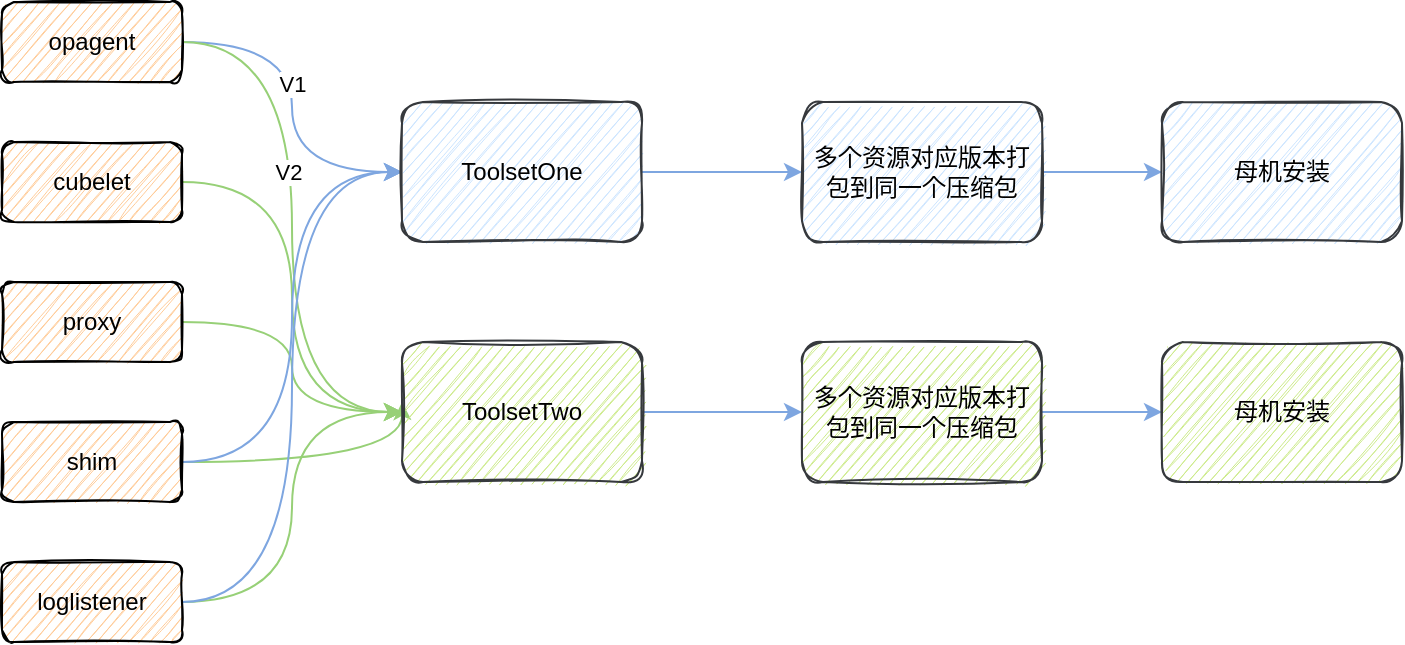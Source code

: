 <mxfile version="20.2.7" type="github">
  <diagram id="yWVn-rEfwjv9OvYtw4yc" name="第 1 页">
    <mxGraphModel dx="1426" dy="769" grid="1" gridSize="10" guides="1" tooltips="1" connect="1" arrows="1" fold="1" page="1" pageScale="1" pageWidth="827" pageHeight="1169" math="0" shadow="0">
      <root>
        <mxCell id="0" />
        <mxCell id="1" parent="0" />
        <mxCell id="pXWbJLQjwO5KQmK5qRDa-10" style="edgeStyle=orthogonalEdgeStyle;rounded=0;orthogonalLoop=1;jettySize=auto;html=1;entryX=0;entryY=0.5;entryDx=0;entryDy=0;curved=1;fillColor=#cce5ff;strokeColor=#7EA6E0;" edge="1" parent="1" source="pXWbJLQjwO5KQmK5qRDa-1" target="pXWbJLQjwO5KQmK5qRDa-6">
          <mxGeometry relative="1" as="geometry" />
        </mxCell>
        <mxCell id="pXWbJLQjwO5KQmK5qRDa-11" value="V1" style="edgeLabel;html=1;align=center;verticalAlign=middle;resizable=0;points=[];" vertex="1" connectable="0" parent="pXWbJLQjwO5KQmK5qRDa-10">
          <mxGeometry x="-0.149" relative="1" as="geometry">
            <mxPoint y="1" as="offset" />
          </mxGeometry>
        </mxCell>
        <mxCell id="pXWbJLQjwO5KQmK5qRDa-12" style="edgeStyle=orthogonalEdgeStyle;curved=1;rounded=0;orthogonalLoop=1;jettySize=auto;html=1;entryX=0;entryY=0.5;entryDx=0;entryDy=0;strokeColor=#97D077;" edge="1" parent="1" source="pXWbJLQjwO5KQmK5qRDa-1" target="pXWbJLQjwO5KQmK5qRDa-7">
          <mxGeometry relative="1" as="geometry" />
        </mxCell>
        <mxCell id="pXWbJLQjwO5KQmK5qRDa-13" value="V2" style="edgeLabel;html=1;align=center;verticalAlign=middle;resizable=0;points=[];" vertex="1" connectable="0" parent="pXWbJLQjwO5KQmK5qRDa-12">
          <mxGeometry x="-0.19" y="-2" relative="1" as="geometry">
            <mxPoint as="offset" />
          </mxGeometry>
        </mxCell>
        <mxCell id="pXWbJLQjwO5KQmK5qRDa-1" value="opagent" style="rounded=1;whiteSpace=wrap;html=1;fillColor=#ffcc99;strokeColor=default;sketch=1;glass=0;" vertex="1" parent="1">
          <mxGeometry x="110" y="160" width="90" height="40" as="geometry" />
        </mxCell>
        <mxCell id="pXWbJLQjwO5KQmK5qRDa-14" style="edgeStyle=orthogonalEdgeStyle;curved=1;rounded=0;orthogonalLoop=1;jettySize=auto;html=1;entryX=0;entryY=0.5;entryDx=0;entryDy=0;strokeColor=#97D077;" edge="1" parent="1" source="pXWbJLQjwO5KQmK5qRDa-2" target="pXWbJLQjwO5KQmK5qRDa-7">
          <mxGeometry relative="1" as="geometry" />
        </mxCell>
        <mxCell id="pXWbJLQjwO5KQmK5qRDa-2" value="cubelet" style="rounded=1;whiteSpace=wrap;html=1;fillColor=#ffcc99;strokeColor=default;sketch=1;glass=0;" vertex="1" parent="1">
          <mxGeometry x="110" y="230" width="90" height="40" as="geometry" />
        </mxCell>
        <mxCell id="pXWbJLQjwO5KQmK5qRDa-15" style="edgeStyle=orthogonalEdgeStyle;curved=1;rounded=0;orthogonalLoop=1;jettySize=auto;html=1;entryX=0;entryY=0.5;entryDx=0;entryDy=0;strokeColor=#97D077;" edge="1" parent="1" source="pXWbJLQjwO5KQmK5qRDa-3" target="pXWbJLQjwO5KQmK5qRDa-7">
          <mxGeometry relative="1" as="geometry" />
        </mxCell>
        <mxCell id="pXWbJLQjwO5KQmK5qRDa-3" value="proxy" style="rounded=1;whiteSpace=wrap;html=1;fillColor=#ffcc99;strokeColor=default;sketch=1;glass=0;" vertex="1" parent="1">
          <mxGeometry x="110" y="300" width="90" height="40" as="geometry" />
        </mxCell>
        <mxCell id="pXWbJLQjwO5KQmK5qRDa-16" style="edgeStyle=orthogonalEdgeStyle;curved=1;rounded=0;orthogonalLoop=1;jettySize=auto;html=1;strokeColor=#97D077;" edge="1" parent="1" source="pXWbJLQjwO5KQmK5qRDa-4">
          <mxGeometry relative="1" as="geometry">
            <mxPoint x="310" y="360" as="targetPoint" />
          </mxGeometry>
        </mxCell>
        <mxCell id="pXWbJLQjwO5KQmK5qRDa-17" style="edgeStyle=orthogonalEdgeStyle;curved=1;rounded=0;orthogonalLoop=1;jettySize=auto;html=1;entryX=0;entryY=0.5;entryDx=0;entryDy=0;strokeColor=#7EA6E0;" edge="1" parent="1" source="pXWbJLQjwO5KQmK5qRDa-4" target="pXWbJLQjwO5KQmK5qRDa-6">
          <mxGeometry relative="1" as="geometry" />
        </mxCell>
        <mxCell id="pXWbJLQjwO5KQmK5qRDa-4" value="shim" style="rounded=1;whiteSpace=wrap;html=1;fillColor=#ffcc99;strokeColor=default;sketch=1;glass=0;" vertex="1" parent="1">
          <mxGeometry x="110" y="370" width="90" height="40" as="geometry" />
        </mxCell>
        <mxCell id="pXWbJLQjwO5KQmK5qRDa-18" style="edgeStyle=orthogonalEdgeStyle;curved=1;rounded=0;orthogonalLoop=1;jettySize=auto;html=1;entryX=0;entryY=0.5;entryDx=0;entryDy=0;strokeColor=#97D077;" edge="1" parent="1" source="pXWbJLQjwO5KQmK5qRDa-5" target="pXWbJLQjwO5KQmK5qRDa-7">
          <mxGeometry relative="1" as="geometry" />
        </mxCell>
        <mxCell id="pXWbJLQjwO5KQmK5qRDa-19" style="edgeStyle=orthogonalEdgeStyle;curved=1;rounded=0;orthogonalLoop=1;jettySize=auto;html=1;entryX=0;entryY=0.5;entryDx=0;entryDy=0;strokeColor=#7EA6E0;" edge="1" parent="1" source="pXWbJLQjwO5KQmK5qRDa-5" target="pXWbJLQjwO5KQmK5qRDa-6">
          <mxGeometry relative="1" as="geometry" />
        </mxCell>
        <mxCell id="pXWbJLQjwO5KQmK5qRDa-5" value="loglistener" style="rounded=1;whiteSpace=wrap;html=1;fillColor=#ffcc99;strokeColor=default;sketch=1;glass=0;" vertex="1" parent="1">
          <mxGeometry x="110" y="440" width="90" height="40" as="geometry" />
        </mxCell>
        <mxCell id="pXWbJLQjwO5KQmK5qRDa-20" style="edgeStyle=orthogonalEdgeStyle;curved=1;rounded=0;orthogonalLoop=1;jettySize=auto;html=1;entryX=0;entryY=0.5;entryDx=0;entryDy=0;strokeColor=#7EA6E0;" edge="1" parent="1" source="pXWbJLQjwO5KQmK5qRDa-6" target="pXWbJLQjwO5KQmK5qRDa-8">
          <mxGeometry relative="1" as="geometry" />
        </mxCell>
        <mxCell id="pXWbJLQjwO5KQmK5qRDa-6" value="ToolsetOne" style="rounded=1;whiteSpace=wrap;html=1;fillColor=#cce5ff;strokeColor=#36393d;sketch=1;glass=0;" vertex="1" parent="1">
          <mxGeometry x="310" y="210" width="120" height="70" as="geometry" />
        </mxCell>
        <mxCell id="pXWbJLQjwO5KQmK5qRDa-21" style="edgeStyle=orthogonalEdgeStyle;curved=1;rounded=0;orthogonalLoop=1;jettySize=auto;html=1;strokeColor=#7EA6E0;" edge="1" parent="1" source="pXWbJLQjwO5KQmK5qRDa-7" target="pXWbJLQjwO5KQmK5qRDa-9">
          <mxGeometry relative="1" as="geometry" />
        </mxCell>
        <mxCell id="pXWbJLQjwO5KQmK5qRDa-7" value="ToolsetTwo" style="rounded=1;whiteSpace=wrap;html=1;fillColor=#cdeb8b;strokeColor=#36393d;sketch=1;glass=0;" vertex="1" parent="1">
          <mxGeometry x="310" y="330" width="120" height="70" as="geometry" />
        </mxCell>
        <mxCell id="pXWbJLQjwO5KQmK5qRDa-23" style="edgeStyle=orthogonalEdgeStyle;curved=1;rounded=0;orthogonalLoop=1;jettySize=auto;html=1;strokeColor=#7EA6E0;" edge="1" parent="1" source="pXWbJLQjwO5KQmK5qRDa-8" target="pXWbJLQjwO5KQmK5qRDa-22">
          <mxGeometry relative="1" as="geometry" />
        </mxCell>
        <mxCell id="pXWbJLQjwO5KQmK5qRDa-8" value="多个资源对应版本打包到同一个压缩包" style="rounded=1;whiteSpace=wrap;html=1;fillColor=#cce5ff;strokeColor=#36393d;sketch=1;glass=0;" vertex="1" parent="1">
          <mxGeometry x="510" y="210" width="120" height="70" as="geometry" />
        </mxCell>
        <mxCell id="pXWbJLQjwO5KQmK5qRDa-26" style="edgeStyle=orthogonalEdgeStyle;curved=1;rounded=0;orthogonalLoop=1;jettySize=auto;html=1;entryX=0;entryY=0.5;entryDx=0;entryDy=0;strokeColor=#7EA6E0;" edge="1" parent="1" source="pXWbJLQjwO5KQmK5qRDa-9" target="pXWbJLQjwO5KQmK5qRDa-25">
          <mxGeometry relative="1" as="geometry" />
        </mxCell>
        <mxCell id="pXWbJLQjwO5KQmK5qRDa-9" value="多个资源对应版本打包到同一个压缩包" style="rounded=1;whiteSpace=wrap;html=1;fillColor=#cdeb8b;strokeColor=#36393d;sketch=1;glass=0;" vertex="1" parent="1">
          <mxGeometry x="510" y="330" width="120" height="70" as="geometry" />
        </mxCell>
        <mxCell id="pXWbJLQjwO5KQmK5qRDa-22" value="母机安装" style="rounded=1;whiteSpace=wrap;html=1;fillColor=#cce5ff;strokeColor=#36393d;sketch=1;glass=0;" vertex="1" parent="1">
          <mxGeometry x="690" y="210" width="120" height="70" as="geometry" />
        </mxCell>
        <mxCell id="pXWbJLQjwO5KQmK5qRDa-25" value="母机安装" style="rounded=1;whiteSpace=wrap;html=1;fillColor=#cdeb8b;strokeColor=#36393d;sketch=1;glass=0;" vertex="1" parent="1">
          <mxGeometry x="690" y="330" width="120" height="70" as="geometry" />
        </mxCell>
      </root>
    </mxGraphModel>
  </diagram>
</mxfile>
